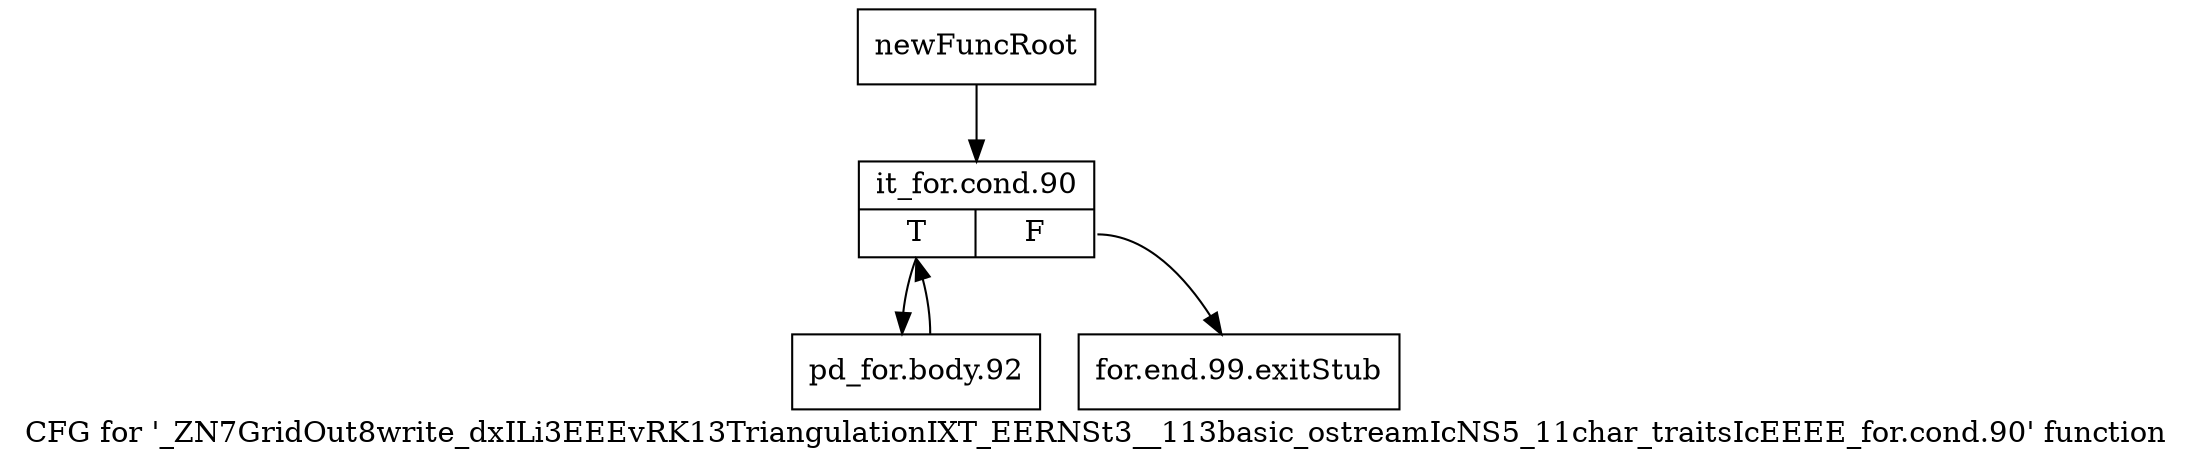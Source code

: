 digraph "CFG for '_ZN7GridOut8write_dxILi3EEEvRK13TriangulationIXT_EERNSt3__113basic_ostreamIcNS5_11char_traitsIcEEEE_for.cond.90' function" {
	label="CFG for '_ZN7GridOut8write_dxILi3EEEvRK13TriangulationIXT_EERNSt3__113basic_ostreamIcNS5_11char_traitsIcEEEE_for.cond.90' function";

	Node0x93c3150 [shape=record,label="{newFuncRoot}"];
	Node0x93c3150 -> Node0x93c31f0;
	Node0x93c31a0 [shape=record,label="{for.end.99.exitStub}"];
	Node0x93c31f0 [shape=record,label="{it_for.cond.90|{<s0>T|<s1>F}}"];
	Node0x93c31f0:s0 -> Node0x93c3240;
	Node0x93c31f0:s1 -> Node0x93c31a0;
	Node0x93c3240 [shape=record,label="{pd_for.body.92}"];
	Node0x93c3240 -> Node0x93c31f0;
}
